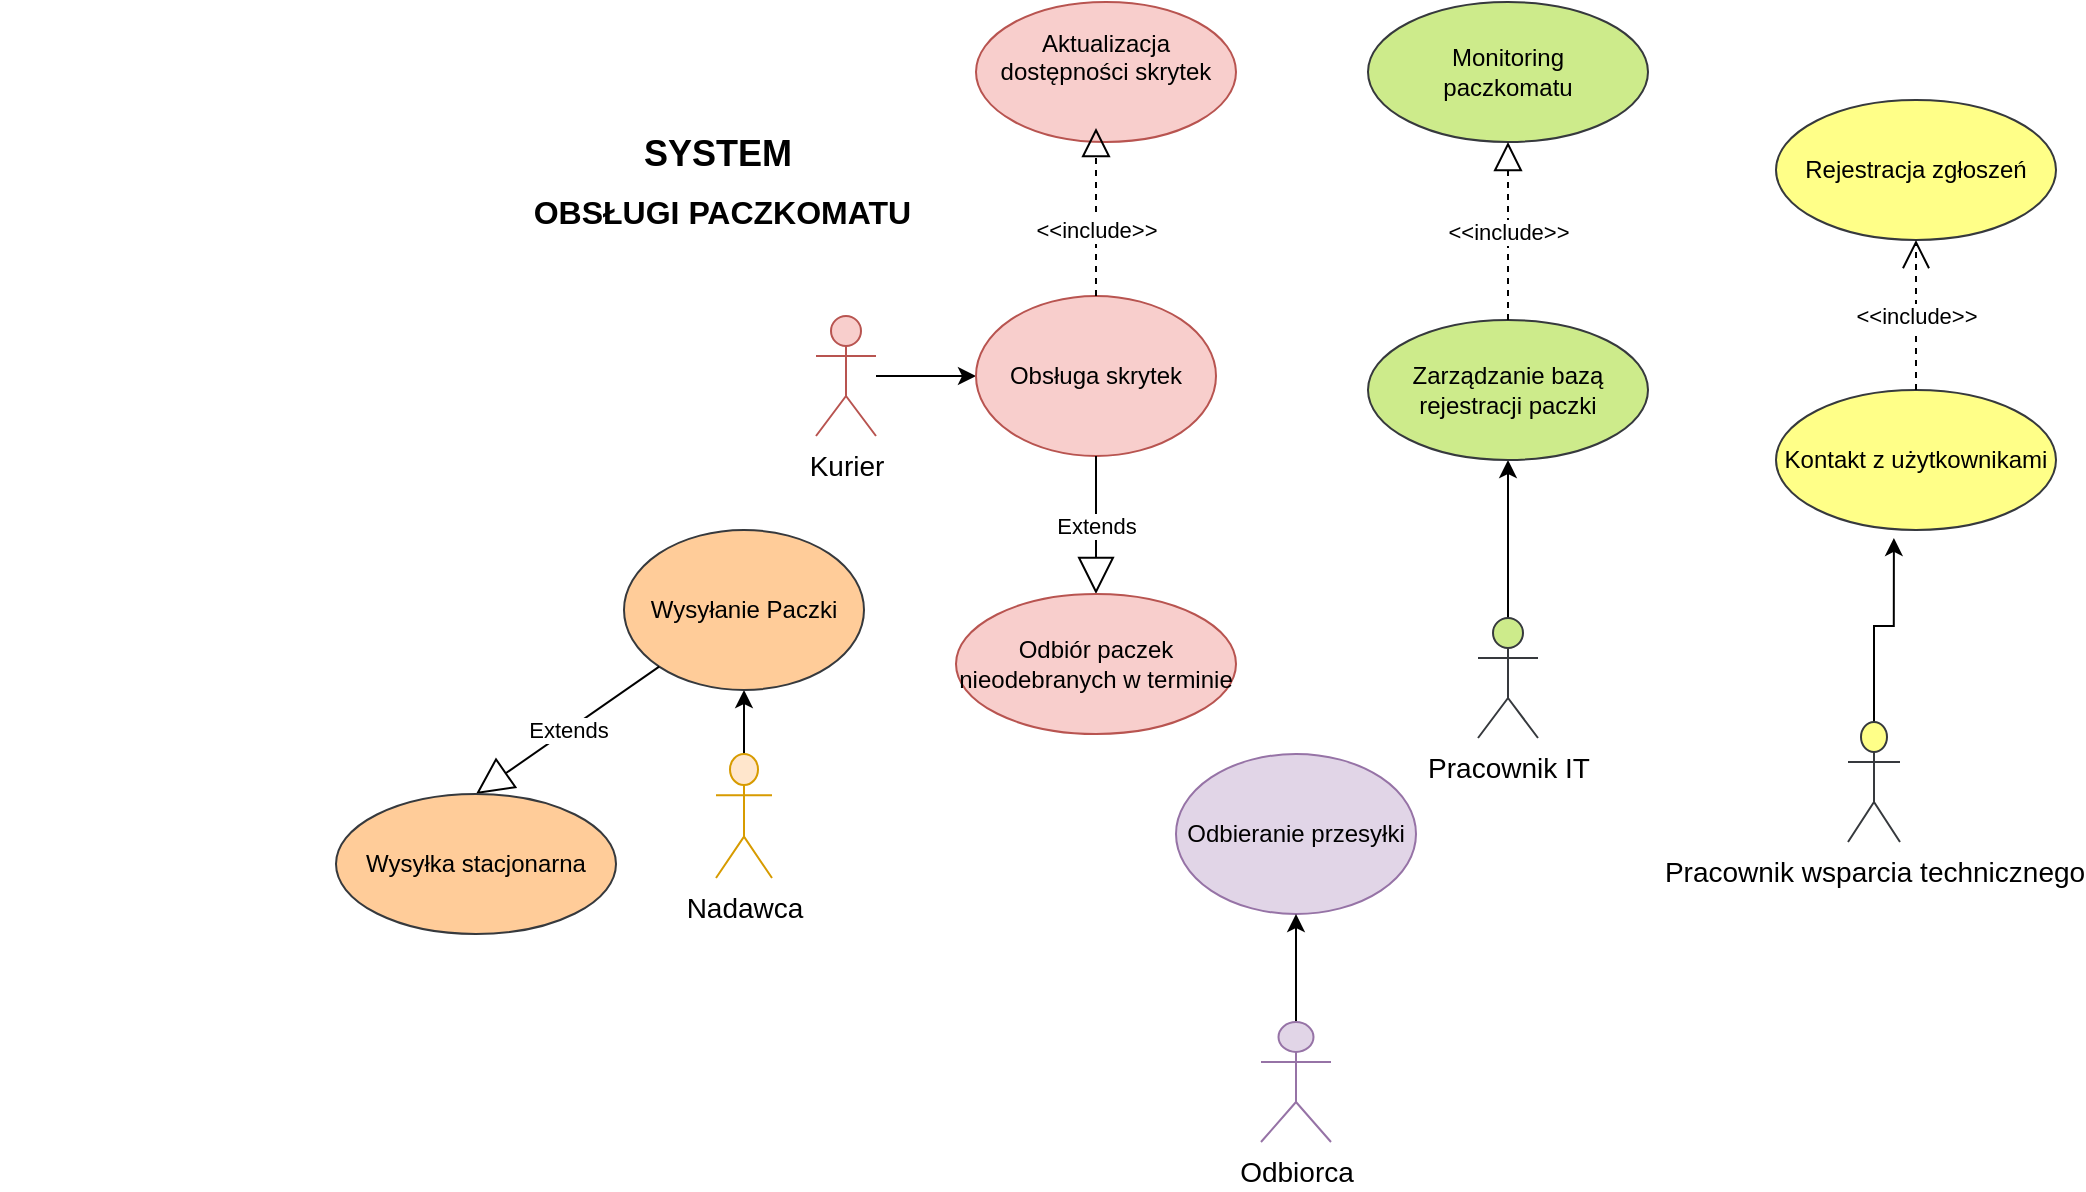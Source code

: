 <mxfile version="13.8.2" type="github">
  <diagram id="58SHCXz_HKoh9nA5pj4z" name="Page-1">
    <mxGraphModel dx="1026" dy="583" grid="1" gridSize="12" guides="1" tooltips="1" connect="1" arrows="1" fold="1" page="1" pageScale="1" pageWidth="827" pageHeight="1169" math="0" shadow="0">
      <root>
        <mxCell id="0" />
        <mxCell id="1" parent="0" />
        <mxCell id="5OjCYuiTfhgHSocP4vHS-34" style="edgeStyle=orthogonalEdgeStyle;rounded=0;orthogonalLoop=1;jettySize=auto;html=1;" parent="1" source="As6QNmNAlsdrrVxkSO4y-26" target="As6QNmNAlsdrrVxkSO4y-35" edge="1">
          <mxGeometry relative="1" as="geometry" />
        </mxCell>
        <mxCell id="As6QNmNAlsdrrVxkSO4y-26" value="&lt;font style=&quot;font-size: 14px&quot;&gt;Nadawca&lt;/font&gt;" style="shape=umlActor;verticalLabelPosition=bottom;verticalAlign=top;html=1;outlineConnect=0;fillColor=#ffe6cc;strokeColor=#d79b00;" parent="1" vertex="1">
          <mxGeometry x="922" y="520" width="28" height="62" as="geometry" />
        </mxCell>
        <mxCell id="5OjCYuiTfhgHSocP4vHS-38" style="edgeStyle=orthogonalEdgeStyle;rounded=0;orthogonalLoop=1;jettySize=auto;html=1;entryX=0;entryY=0.5;entryDx=0;entryDy=0;" parent="1" source="As6QNmNAlsdrrVxkSO4y-30" target="As6QNmNAlsdrrVxkSO4y-36" edge="1">
          <mxGeometry relative="1" as="geometry" />
        </mxCell>
        <mxCell id="As6QNmNAlsdrrVxkSO4y-30" value="&lt;font style=&quot;font-size: 14px&quot;&gt;Kurier&lt;/font&gt;" style="shape=umlActor;verticalLabelPosition=bottom;verticalAlign=top;html=1;outlineConnect=0;fillColor=#f8cecc;strokeColor=#b85450;" parent="1" vertex="1">
          <mxGeometry x="972" y="301" width="30" height="60" as="geometry" />
        </mxCell>
        <mxCell id="As6QNmNAlsdrrVxkSO4y-35" value="Wysyłanie Paczki" style="ellipse;whiteSpace=wrap;html=1;fillColor=#ffcc99;strokeColor=#36393d;" parent="1" vertex="1">
          <mxGeometry x="876" y="408" width="120" height="80" as="geometry" />
        </mxCell>
        <mxCell id="As6QNmNAlsdrrVxkSO4y-36" value="Obsługa skrytek" style="ellipse;whiteSpace=wrap;html=1;strokeWidth=1;fontSize=12;fillColor=#f8cecc;strokeColor=#b85450;" parent="1" vertex="1">
          <mxGeometry x="1052" y="291" width="120" height="80" as="geometry" />
        </mxCell>
        <mxCell id="5OjCYuiTfhgHSocP4vHS-31" value="&lt;div&gt;Aktualizacja dostępności skrytek&lt;/div&gt;&lt;div&gt;&lt;br&gt;&lt;/div&gt;" style="ellipse;whiteSpace=wrap;html=1;fillColor=#f8cecc;strokeColor=#b85450;" parent="1" vertex="1">
          <mxGeometry x="1052" y="144" width="130" height="70" as="geometry" />
        </mxCell>
        <mxCell id="5OjCYuiTfhgHSocP4vHS-40" value="" style="endArrow=block;dashed=1;endFill=0;endSize=12;html=1;exitX=0.5;exitY=0;exitDx=0;exitDy=0;entryX=0.5;entryY=1;entryDx=0;entryDy=0;" parent="1" edge="1" source="As6QNmNAlsdrrVxkSO4y-36">
          <mxGeometry width="160" relative="1" as="geometry">
            <mxPoint x="1135" y="269" as="sourcePoint" />
            <mxPoint x="1112" y="207" as="targetPoint" />
          </mxGeometry>
        </mxCell>
        <mxCell id="uR8JxTdiuK0CYo74aFdn-20" value="&amp;lt;&amp;lt;include&amp;gt;&amp;gt;" style="edgeLabel;html=1;align=center;verticalAlign=middle;resizable=0;points=[];" vertex="1" connectable="0" parent="5OjCYuiTfhgHSocP4vHS-40">
          <mxGeometry x="-0.214" relative="1" as="geometry">
            <mxPoint as="offset" />
          </mxGeometry>
        </mxCell>
        <mxCell id="5OjCYuiTfhgHSocP4vHS-46" value="Extends" style="endArrow=block;endSize=16;endFill=0;html=1;exitX=0.5;exitY=1;exitDx=0;exitDy=0;entryX=0.5;entryY=0;entryDx=0;entryDy=0;" parent="1" source="As6QNmNAlsdrrVxkSO4y-36" target="5OjCYuiTfhgHSocP4vHS-47" edge="1">
          <mxGeometry width="160" relative="1" as="geometry">
            <mxPoint x="1215.5" y="378" as="sourcePoint" />
            <mxPoint x="1215.5" y="428" as="targetPoint" />
          </mxGeometry>
        </mxCell>
        <mxCell id="5OjCYuiTfhgHSocP4vHS-47" value="&lt;div&gt;Odbiór paczek&lt;/div&gt;&lt;div&gt;nieodebranych w terminie&lt;br&gt;&lt;/div&gt;" style="ellipse;whiteSpace=wrap;html=1;fillColor=#f8cecc;strokeColor=#b85450;" parent="1" vertex="1">
          <mxGeometry x="1042" y="440" width="140" height="70" as="geometry" />
        </mxCell>
        <mxCell id="3dRoJbrHCP2Hq8l5bW-M-5" value="Odbieranie przesyłki" style="ellipse;whiteSpace=wrap;html=1;fillColor=#e1d5e7;strokeColor=#9673a6;" parent="1" vertex="1">
          <mxGeometry x="1152" y="520" width="120" height="80" as="geometry" />
        </mxCell>
        <mxCell id="3dRoJbrHCP2Hq8l5bW-M-19" value="&lt;div&gt;&lt;b&gt;&lt;font style=&quot;font-size: 12px&quot;&gt;&lt;font style=&quot;font-size: 51px&quot;&gt;&lt;font style=&quot;font-size: 18px&quot;&gt;SYSTEM&lt;/font&gt;&lt;br&gt;&lt;/font&gt;&lt;/font&gt;&lt;/b&gt;&lt;/div&gt;&lt;b&gt;&lt;font size=&quot;3&quot;&gt;&amp;nbsp;OBSŁUGI PACZKOMATU&lt;/font&gt;&lt;/b&gt;" style="text;html=1;strokeColor=none;fillColor=none;align=center;verticalAlign=middle;whiteSpace=wrap;rounded=0;" parent="1" vertex="1">
          <mxGeometry x="564" y="185.5" width="718" height="64" as="geometry" />
        </mxCell>
        <mxCell id="uR8JxTdiuK0CYo74aFdn-18" style="edgeStyle=orthogonalEdgeStyle;rounded=0;orthogonalLoop=1;jettySize=auto;html=1;entryX=0.421;entryY=1.057;entryDx=0;entryDy=0;entryPerimeter=0;" edge="1" parent="1" source="3dRoJbrHCP2Hq8l5bW-M-22" target="uR8JxTdiuK0CYo74aFdn-17">
          <mxGeometry relative="1" as="geometry" />
        </mxCell>
        <mxCell id="3dRoJbrHCP2Hq8l5bW-M-22" value="&lt;font style=&quot;font-size: 14px&quot;&gt;Pracownik wsparcia technicznego&lt;/font&gt;" style="shape=umlActor;verticalLabelPosition=bottom;verticalAlign=top;html=1;outlineConnect=0;fillColor=#ffff88;strokeColor=#36393d;" parent="1" vertex="1">
          <mxGeometry x="1488" y="504" width="26" height="60" as="geometry" />
        </mxCell>
        <mxCell id="3dRoJbrHCP2Hq8l5bW-M-34" style="edgeStyle=orthogonalEdgeStyle;rounded=0;orthogonalLoop=1;jettySize=auto;html=1;entryX=0.5;entryY=1;entryDx=0;entryDy=0;" parent="1" source="3dRoJbrHCP2Hq8l5bW-M-29" target="3dRoJbrHCP2Hq8l5bW-M-30" edge="1">
          <mxGeometry relative="1" as="geometry">
            <mxPoint x="1246" y="464" as="sourcePoint" />
          </mxGeometry>
        </mxCell>
        <mxCell id="3dRoJbrHCP2Hq8l5bW-M-30" value="Zarządzanie bazą rejestracji paczki" style="ellipse;whiteSpace=wrap;html=1;fillColor=#cdeb8b;strokeColor=#36393d;" parent="1" vertex="1">
          <mxGeometry x="1248" y="303" width="140" height="70" as="geometry" />
        </mxCell>
        <mxCell id="3dRoJbrHCP2Hq8l5bW-M-29" value="&lt;font style=&quot;font-size: 14px&quot;&gt;Pracownik IT&lt;/font&gt;" style="shape=umlActor;verticalLabelPosition=bottom;verticalAlign=top;html=1;fillColor=#cdeb8b;strokeColor=#36393d;" parent="1" vertex="1">
          <mxGeometry x="1303" y="452" width="30" height="60" as="geometry" />
        </mxCell>
        <mxCell id="uR8JxTdiuK0CYo74aFdn-17" value="&lt;div&gt;Kontakt z użytkownikami&lt;/div&gt;" style="ellipse;whiteSpace=wrap;html=1;fillColor=#ffff88;strokeColor=#36393d;" vertex="1" parent="1">
          <mxGeometry x="1452" y="338" width="140" height="70" as="geometry" />
        </mxCell>
        <mxCell id="uR8JxTdiuK0CYo74aFdn-22" value="&lt;div&gt;Monitoring &lt;br&gt;&lt;/div&gt;&lt;div&gt;paczkomatu&lt;br&gt;&lt;/div&gt;" style="ellipse;whiteSpace=wrap;html=1;fillColor=#cdeb8b;strokeColor=#36393d;" vertex="1" parent="1">
          <mxGeometry x="1248" y="144" width="140" height="70" as="geometry" />
        </mxCell>
        <mxCell id="uR8JxTdiuK0CYo74aFdn-58" style="edgeStyle=orthogonalEdgeStyle;rounded=0;orthogonalLoop=1;jettySize=auto;html=1;" edge="1" parent="1" source="uR8JxTdiuK0CYo74aFdn-24" target="3dRoJbrHCP2Hq8l5bW-M-5">
          <mxGeometry relative="1" as="geometry" />
        </mxCell>
        <mxCell id="uR8JxTdiuK0CYo74aFdn-24" value="&lt;font style=&quot;font-size: 14px&quot;&gt;Odbiorca&lt;/font&gt;" style="shape=umlActor;verticalLabelPosition=bottom;verticalAlign=top;html=1;outlineConnect=0;fillColor=#e1d5e7;strokeColor=#9673a6;" vertex="1" parent="1">
          <mxGeometry x="1194.5" y="654" width="35" height="60" as="geometry" />
        </mxCell>
        <mxCell id="uR8JxTdiuK0CYo74aFdn-47" value="&amp;lt;&amp;lt;include&amp;gt;&amp;gt;" style="endArrow=block;dashed=1;endFill=0;endSize=12;html=1;entryX=0.5;entryY=1;entryDx=0;entryDy=0;exitX=0.5;exitY=0;exitDx=0;exitDy=0;" edge="1" parent="1" source="3dRoJbrHCP2Hq8l5bW-M-30" target="uR8JxTdiuK0CYo74aFdn-22">
          <mxGeometry width="160" relative="1" as="geometry">
            <mxPoint x="1274" y="276" as="sourcePoint" />
            <mxPoint x="1434" y="276" as="targetPoint" />
          </mxGeometry>
        </mxCell>
        <mxCell id="uR8JxTdiuK0CYo74aFdn-50" value="Rejestracja zgłoszeń" style="ellipse;whiteSpace=wrap;html=1;fillColor=#ffff88;strokeColor=#36393d;" vertex="1" parent="1">
          <mxGeometry x="1452" y="193" width="140" height="70" as="geometry" />
        </mxCell>
        <mxCell id="uR8JxTdiuK0CYo74aFdn-53" value="&amp;lt;&amp;lt;include&amp;gt;&amp;gt;" style="endArrow=open;endSize=12;dashed=1;html=1;exitX=0.5;exitY=0;exitDx=0;exitDy=0;" edge="1" parent="1" source="uR8JxTdiuK0CYo74aFdn-17" target="uR8JxTdiuK0CYo74aFdn-50">
          <mxGeometry width="160" relative="1" as="geometry">
            <mxPoint x="1534" y="552.28" as="sourcePoint" />
            <mxPoint x="1574.221" y="479.997" as="targetPoint" />
          </mxGeometry>
        </mxCell>
        <mxCell id="uR8JxTdiuK0CYo74aFdn-56" value="Extends" style="endArrow=block;endSize=16;endFill=0;html=1;exitX=0;exitY=1;exitDx=0;exitDy=0;entryX=0.5;entryY=0;entryDx=0;entryDy=0;" edge="1" parent="1" source="As6QNmNAlsdrrVxkSO4y-35" target="uR8JxTdiuK0CYo74aFdn-57">
          <mxGeometry width="160" relative="1" as="geometry">
            <mxPoint x="852" y="468" as="sourcePoint" />
            <mxPoint x="792" y="552" as="targetPoint" />
          </mxGeometry>
        </mxCell>
        <mxCell id="uR8JxTdiuK0CYo74aFdn-57" value="Wysyłka stacjonarna" style="ellipse;whiteSpace=wrap;html=1;fillColor=#ffcc99;strokeColor=#36393d;" vertex="1" parent="1">
          <mxGeometry x="732" y="540" width="140" height="70" as="geometry" />
        </mxCell>
      </root>
    </mxGraphModel>
  </diagram>
</mxfile>

